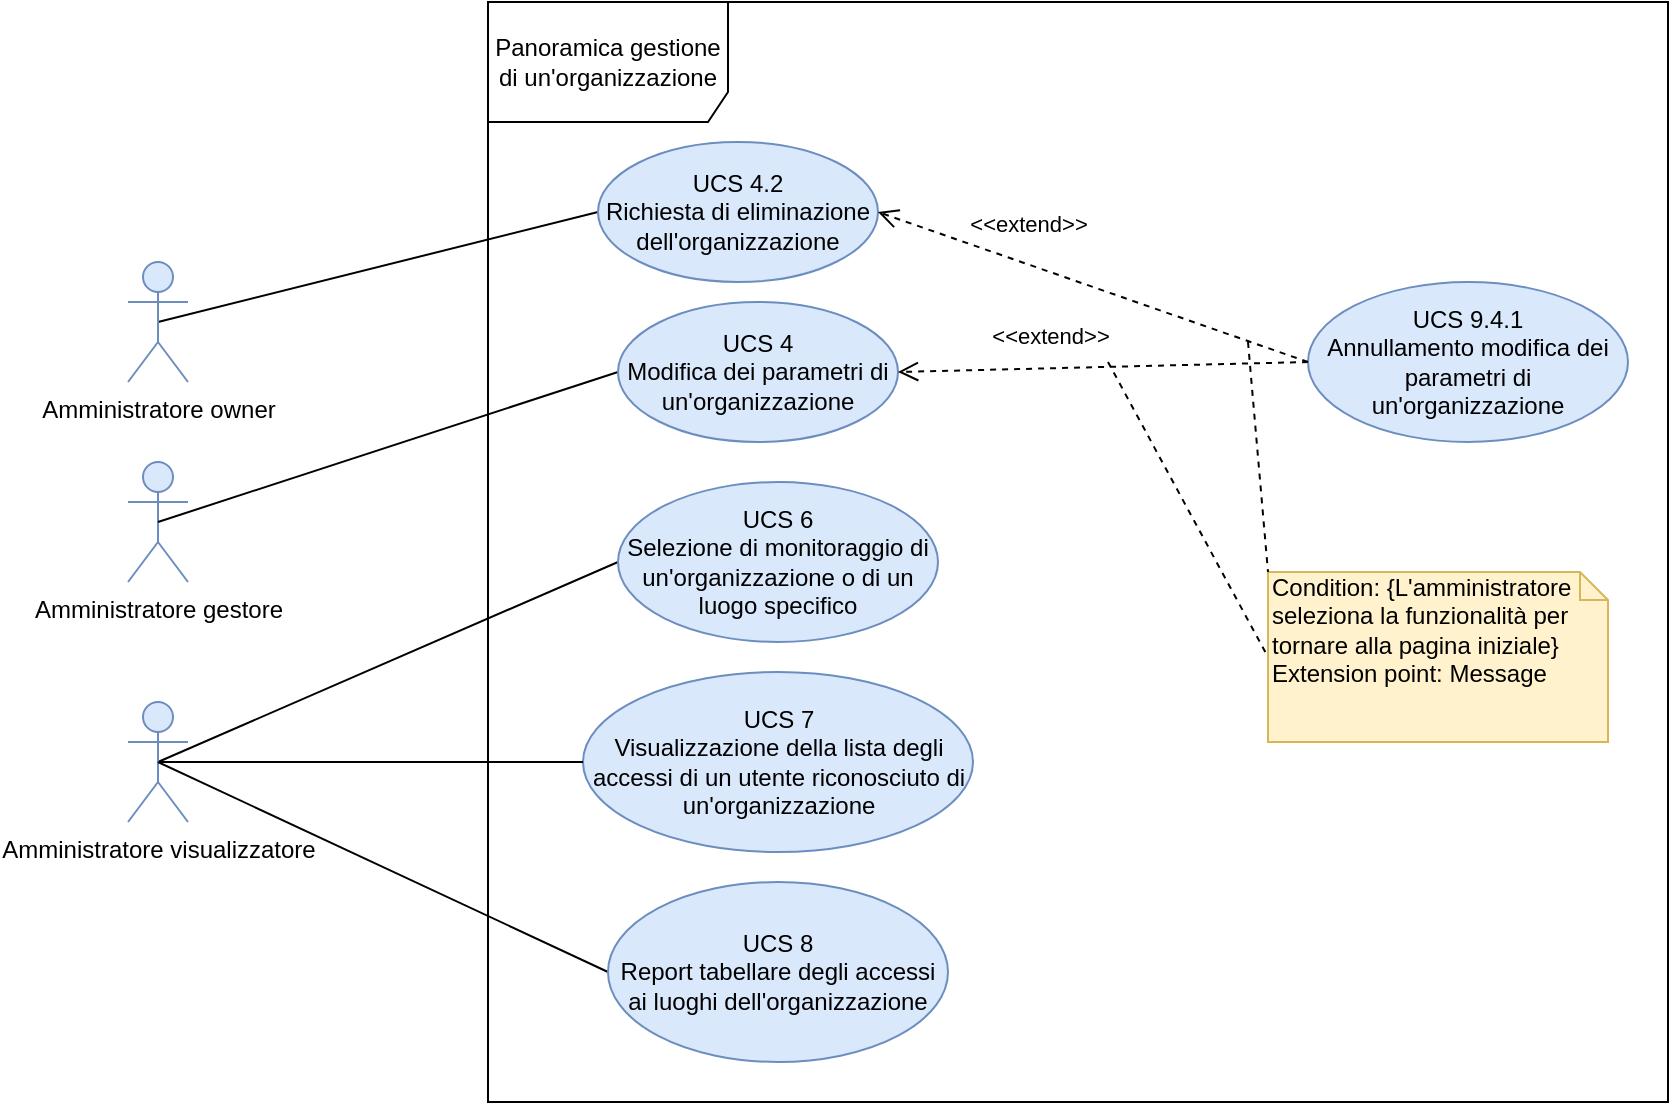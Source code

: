 <mxfile version="12.4.7" type="google"><diagram id="I0ts9YhlSLoTmlUiOvvx" name="Page-1"><mxGraphModel dx="1865" dy="644" grid="1" gridSize="10" guides="1" tooltips="1" connect="1" arrows="1" fold="1" page="1" pageScale="1" pageWidth="827" pageHeight="1169" math="0" shadow="0"><root><mxCell id="0"/><mxCell id="1" parent="0"/><mxCell id="O-svtFWiTOm4BH9BFyNP-1" value="Amministratore gestore" style="shape=umlActor;verticalLabelPosition=bottom;labelBackgroundColor=#ffffff;verticalAlign=top;html=1;outlineConnect=0;fillColor=#dae8fc;strokeColor=#6c8ebf;" parent="1" vertex="1"><mxGeometry x="-10" y="290" width="30" height="60" as="geometry"/></mxCell><mxCell id="O-svtFWiTOm4BH9BFyNP-2" value="Panoramica gestione di un'organizzazione" style="shape=umlFrame;whiteSpace=wrap;html=1;width=120;height=60;" parent="1" vertex="1"><mxGeometry x="170" y="60" width="590" height="550" as="geometry"/></mxCell><mxCell id="O-svtFWiTOm4BH9BFyNP-6" value="" style="endArrow=none;html=1;exitX=0.5;exitY=0.5;exitDx=0;exitDy=0;exitPerimeter=0;entryX=0;entryY=0.5;entryDx=0;entryDy=0;" parent="1" source="O-svtFWiTOm4BH9BFyNP-1" target="O-svtFWiTOm4BH9BFyNP-7" edge="1"><mxGeometry width="50" height="50" relative="1" as="geometry"><mxPoint x="55" y="100" as="sourcePoint"/><mxPoint x="230" y="170" as="targetPoint"/></mxGeometry></mxCell><mxCell id="O-svtFWiTOm4BH9BFyNP-7" value="UCS 4&lt;br&gt;Modifica dei parametri di un'organizzazione" style="ellipse;whiteSpace=wrap;html=1;fillColor=#dae8fc;strokeColor=#6c8ebf;" parent="1" vertex="1"><mxGeometry x="235" y="210" width="140" height="70" as="geometry"/></mxCell><mxCell id="O-svtFWiTOm4BH9BFyNP-8" value="" style="endArrow=none;html=1;exitX=0.5;exitY=0.5;exitDx=0;exitDy=0;exitPerimeter=0;entryX=0;entryY=0.5;entryDx=0;entryDy=0;" parent="1" source="ExX9lc_FZnGEcB9fsXAO-1" target="O-svtFWiTOm4BH9BFyNP-9" edge="1"><mxGeometry width="50" height="50" relative="1" as="geometry"><mxPoint x="65" y="355" as="sourcePoint"/><mxPoint x="230" y="350" as="targetPoint"/></mxGeometry></mxCell><mxCell id="O-svtFWiTOm4BH9BFyNP-9" value="UCS 6&lt;br&gt;Selezione di monitoraggio di un'organizzazione o di un luogo specifico" style="ellipse;whiteSpace=wrap;html=1;fillColor=#dae8fc;strokeColor=#6c8ebf;" parent="1" vertex="1"><mxGeometry x="235" y="300" width="160" height="80" as="geometry"/></mxCell><mxCell id="O-svtFWiTOm4BH9BFyNP-16" value="UCS 7&lt;br&gt;Visualizzazione della lista degli accessi di un utente riconosciuto di un'organizzazione" style="ellipse;whiteSpace=wrap;html=1;fillColor=#dae8fc;strokeColor=#6c8ebf;" parent="1" vertex="1"><mxGeometry x="217.5" y="395" width="195" height="90" as="geometry"/></mxCell><mxCell id="O-svtFWiTOm4BH9BFyNP-18" value="&amp;lt;&amp;lt;extend&amp;gt;&amp;gt;" style="html=1;verticalAlign=bottom;endArrow=open;dashed=1;endSize=8;entryX=1;entryY=0.5;entryDx=0;entryDy=0;exitX=0;exitY=0.5;exitDx=0;exitDy=0;" parent="1" source="O-svtFWiTOm4BH9BFyNP-19" target="O-svtFWiTOm4BH9BFyNP-7" edge="1"><mxGeometry x="0.26" y="-7" relative="1" as="geometry"><mxPoint x="800" y="180" as="sourcePoint"/><mxPoint x="510" y="290" as="targetPoint"/><mxPoint as="offset"/></mxGeometry></mxCell><mxCell id="O-svtFWiTOm4BH9BFyNP-19" value="UCS 9.4.1&lt;br&gt;Annullamento modifica dei parametri di un'organizzazione" style="ellipse;whiteSpace=wrap;html=1;fillColor=#dae8fc;strokeColor=#6c8ebf;" parent="1" vertex="1"><mxGeometry x="580" y="200" width="160" height="80" as="geometry"/></mxCell><mxCell id="O-svtFWiTOm4BH9BFyNP-22" value="" style="endArrow=none;html=1;exitX=0.5;exitY=0.5;exitDx=0;exitDy=0;exitPerimeter=0;entryX=0;entryY=0.5;entryDx=0;entryDy=0;" parent="1" source="O-svtFWiTOm4BH9BFyNP-26" target="O-svtFWiTOm4BH9BFyNP-23" edge="1"><mxGeometry width="50" height="50" relative="1" as="geometry"><mxPoint x="5" y="410" as="sourcePoint"/><mxPoint x="230" y="260" as="targetPoint"/></mxGeometry></mxCell><mxCell id="O-svtFWiTOm4BH9BFyNP-23" value="UCS 4.2&lt;br&gt;Richiesta di eliminazione dell'organizzazione" style="ellipse;whiteSpace=wrap;html=1;fillColor=#dae8fc;strokeColor=#6c8ebf;" parent="1" vertex="1"><mxGeometry x="225" y="130" width="140" height="70" as="geometry"/></mxCell><mxCell id="O-svtFWiTOm4BH9BFyNP-25" value="" style="endArrow=none;html=1;exitX=0.5;exitY=0.5;exitDx=0;exitDy=0;exitPerimeter=0;entryX=0;entryY=0.5;entryDx=0;entryDy=0;" parent="1" source="ExX9lc_FZnGEcB9fsXAO-1" target="O-svtFWiTOm4BH9BFyNP-16" edge="1"><mxGeometry width="50" height="50" relative="1" as="geometry"><mxPoint x="15" y="330" as="sourcePoint"/><mxPoint x="235" y="545" as="targetPoint"/></mxGeometry></mxCell><mxCell id="O-svtFWiTOm4BH9BFyNP-26" value="Amministratore owner" style="shape=umlActor;verticalLabelPosition=bottom;labelBackgroundColor=#ffffff;verticalAlign=top;html=1;outlineConnect=0;fillColor=#dae8fc;strokeColor=#6c8ebf;" parent="1" vertex="1"><mxGeometry x="-10" y="190" width="30" height="60" as="geometry"/></mxCell><mxCell id="O-svtFWiTOm4BH9BFyNP-30" value="" style="endArrow=none;dashed=1;html=1;entryX=0;entryY=0.5;entryDx=0;entryDy=0;entryPerimeter=0;" parent="1" target="O-svtFWiTOm4BH9BFyNP-31" edge="1"><mxGeometry width="50" height="50" relative="1" as="geometry"><mxPoint x="480" y="240" as="sourcePoint"/><mxPoint x="715" y="195" as="targetPoint"/></mxGeometry></mxCell><mxCell id="O-svtFWiTOm4BH9BFyNP-31" value="Condition: {L'amministratore seleziona la funzionalità per tornare alla pagina iniziale}&lt;br&gt;Extension point: Message" style="shape=note;whiteSpace=wrap;html=1;size=14;verticalAlign=top;align=left;spacingTop=-6;fillColor=#fff2cc;strokeColor=#d6b656;" parent="1" vertex="1"><mxGeometry x="560" y="345" width="170" height="85" as="geometry"/></mxCell><mxCell id="O-svtFWiTOm4BH9BFyNP-32" value="&amp;lt;&amp;lt;extend&amp;gt;&amp;gt;" style="html=1;verticalAlign=bottom;endArrow=open;dashed=1;endSize=8;entryX=1;entryY=0.5;entryDx=0;entryDy=0;exitX=0;exitY=0.5;exitDx=0;exitDy=0;" parent="1" source="O-svtFWiTOm4BH9BFyNP-19" target="O-svtFWiTOm4BH9BFyNP-23" edge="1"><mxGeometry x="0.335" y="-11" relative="1" as="geometry"><mxPoint x="620" y="120" as="sourcePoint"/><mxPoint x="395" y="165" as="targetPoint"/><mxPoint as="offset"/></mxGeometry></mxCell><mxCell id="O-svtFWiTOm4BH9BFyNP-33" value="" style="endArrow=none;dashed=1;html=1;entryX=0;entryY=0;entryDx=0;entryDy=0;entryPerimeter=0;" parent="1" target="O-svtFWiTOm4BH9BFyNP-31" edge="1"><mxGeometry width="50" height="50" relative="1" as="geometry"><mxPoint x="550" y="230" as="sourcePoint"/><mxPoint x="625" y="200" as="targetPoint"/></mxGeometry></mxCell><mxCell id="ExX9lc_FZnGEcB9fsXAO-1" value="Amministratore visualizzatore" style="shape=umlActor;verticalLabelPosition=bottom;labelBackgroundColor=#ffffff;verticalAlign=top;html=1;outlineConnect=0;fillColor=#dae8fc;strokeColor=#6c8ebf;" parent="1" vertex="1"><mxGeometry x="-10" y="410" width="30" height="60" as="geometry"/></mxCell><mxCell id="ExX9lc_FZnGEcB9fsXAO-2" value="" style="endArrow=none;html=1;entryX=0.5;entryY=0.5;entryDx=0;entryDy=0;entryPerimeter=0;exitX=0;exitY=0.5;exitDx=0;exitDy=0;" parent="1" source="ExX9lc_FZnGEcB9fsXAO-3" target="ExX9lc_FZnGEcB9fsXAO-1" edge="1"><mxGeometry width="50" height="50" relative="1" as="geometry"><mxPoint x="90" y="450" as="sourcePoint"/><mxPoint x="245" y="555" as="targetPoint"/></mxGeometry></mxCell><mxCell id="ExX9lc_FZnGEcB9fsXAO-3" value="UCS 8&lt;br&gt;Report tabellare degli accessi ai luoghi dell'organizzazione" style="ellipse;whiteSpace=wrap;html=1;fillColor=#dae8fc;strokeColor=#6c8ebf;" parent="1" vertex="1"><mxGeometry x="230" y="500" width="170" height="90" as="geometry"/></mxCell></root></mxGraphModel></diagram></mxfile>